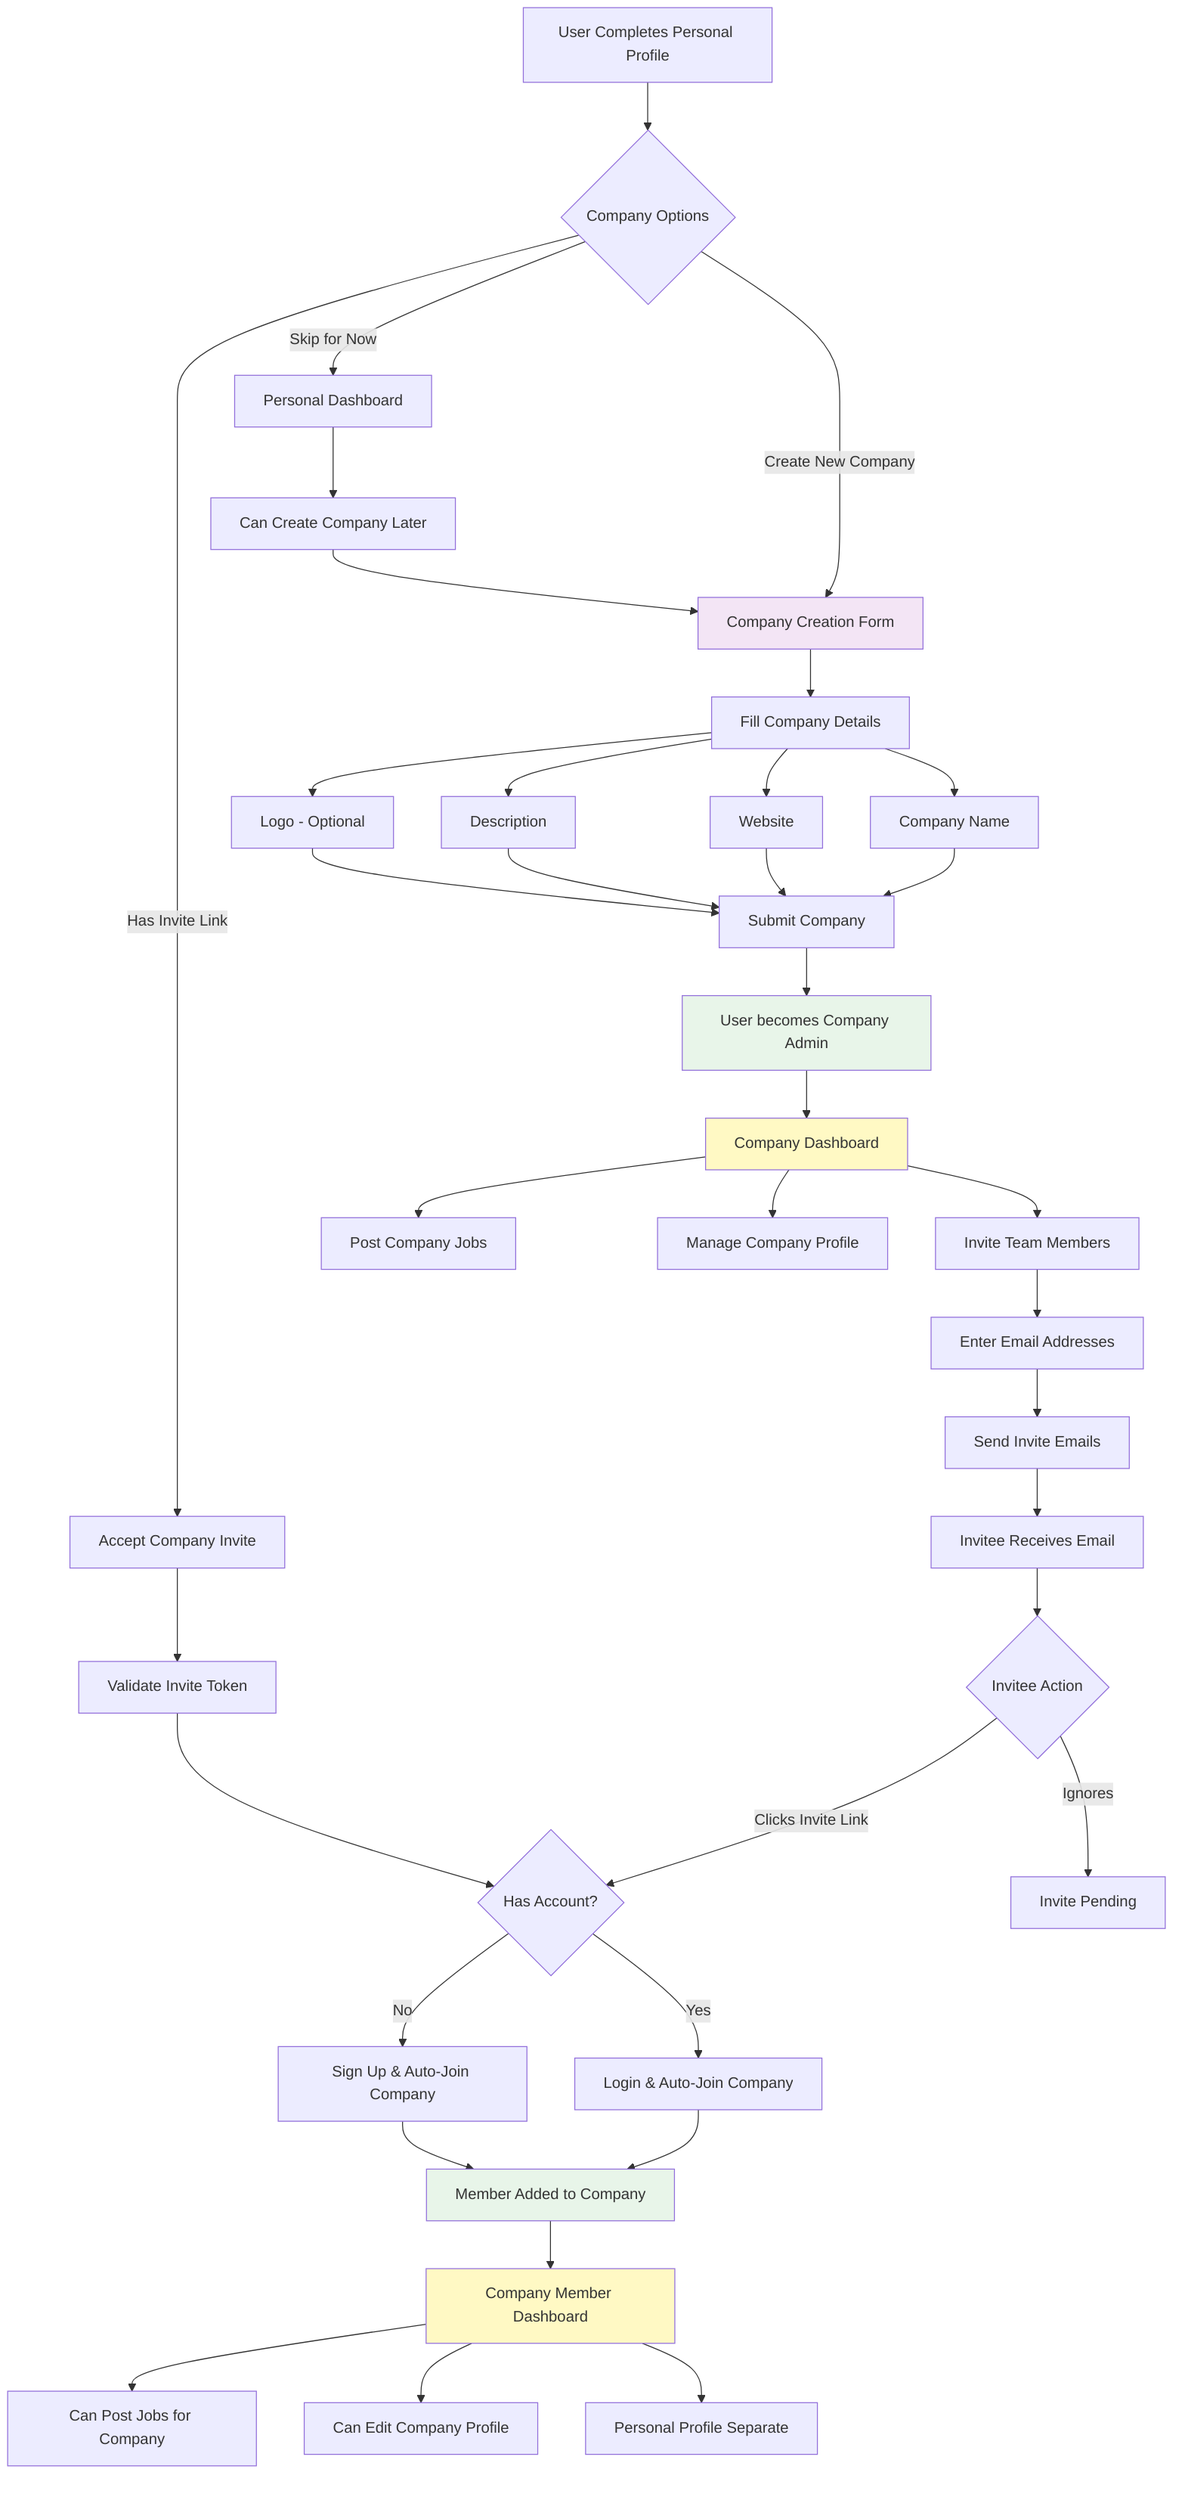 graph TD
    A[User Completes Personal Profile] --> B{Company Options}
    
    B -->|Skip for Now| C[Personal Dashboard]
    B -->|Create New Company| D[Company Creation Form]
    B -->|Has Invite Link| E[Accept Company Invite]
    
    D --> F[Fill Company Details]
    F --> G[Company Name]
    F --> H[Website]
    F --> I[Description]
    F --> J[Logo - Optional]
    
    G --> K[Submit Company]
    H --> K
    I --> K
    J --> K
    
    K --> L[User becomes Company Admin]
    L --> M[Company Dashboard]
    
    M --> N[Invite Team Members]
    M --> O[Post Company Jobs]
    M --> P[Manage Company Profile]
    
    N --> Q[Enter Email Addresses]
    Q --> R[Send Invite Emails]
    R --> S[Invitee Receives Email]
    
    S --> T{Invitee Action}
    T -->|Clicks Invite Link| U{Has Account?}
    T -->|Ignores| V[Invite Pending]
    
    U -->|Yes| W[Login & Auto-Join Company]
    U -->|No| X[Sign Up & Auto-Join Company]
    
    W --> Y[Member Added to Company]
    X --> Y
    
    Y --> Z[Company Member Dashboard]
    Z --> AA[Can Post Jobs for Company]
    Z --> AB[Can Edit Company Profile]
    Z --> AC[Personal Profile Separate]
    
    E --> AD[Validate Invite Token]
    AD --> U
    
    C --> AE[Can Create Company Later]
    AE --> D
    
    style D fill:#f3e5f5
    style L fill:#e8f5e9
    style Y fill:#e8f5e9
    style M fill:#fff9c4
    style Z fill:#fff9c4
